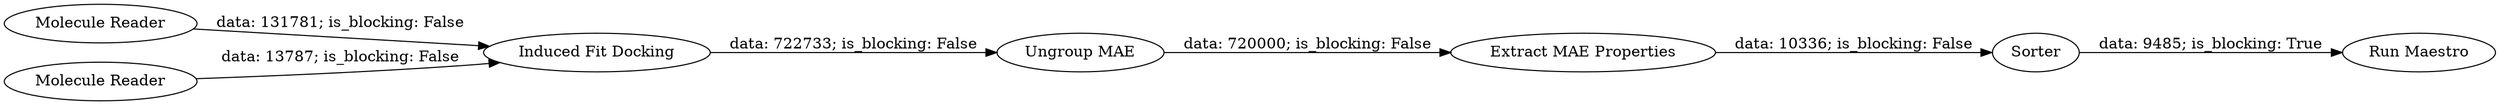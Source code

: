 digraph {
	"5826069170851690728_128" [label="Run Maestro"]
	"5826069170851690728_155" [label="Ungroup MAE"]
	"5826069170851690728_110" [label="Extract MAE Properties"]
	"5826069170851690728_150" [label=Sorter]
	"5826069170851690728_154" [label="Induced Fit Docking"]
	"5826069170851690728_152" [label="Molecule Reader"]
	"5826069170851690728_151" [label="Molecule Reader"]
	"5826069170851690728_154" -> "5826069170851690728_155" [label="data: 722733; is_blocking: False"]
	"5826069170851690728_155" -> "5826069170851690728_110" [label="data: 720000; is_blocking: False"]
	"5826069170851690728_110" -> "5826069170851690728_150" [label="data: 10336; is_blocking: False"]
	"5826069170851690728_152" -> "5826069170851690728_154" [label="data: 131781; is_blocking: False"]
	"5826069170851690728_150" -> "5826069170851690728_128" [label="data: 9485; is_blocking: True"]
	"5826069170851690728_151" -> "5826069170851690728_154" [label="data: 13787; is_blocking: False"]
	rankdir=LR
}

